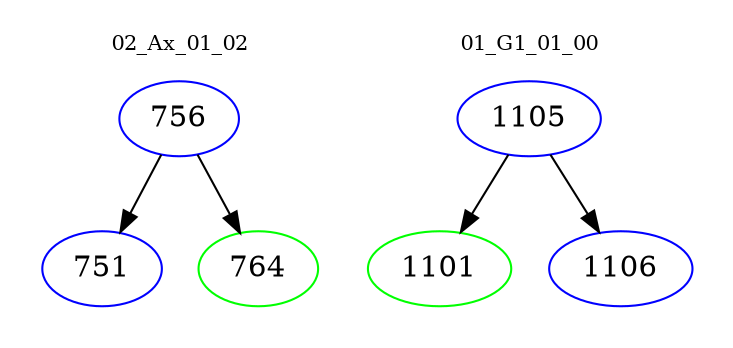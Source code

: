 digraph{
subgraph cluster_0 {
color = white
label = "02_Ax_01_02";
fontsize=10;
T0_756 [label="756", color="blue"]
T0_756 -> T0_751 [color="black"]
T0_751 [label="751", color="blue"]
T0_756 -> T0_764 [color="black"]
T0_764 [label="764", color="green"]
}
subgraph cluster_1 {
color = white
label = "01_G1_01_00";
fontsize=10;
T1_1105 [label="1105", color="blue"]
T1_1105 -> T1_1101 [color="black"]
T1_1101 [label="1101", color="green"]
T1_1105 -> T1_1106 [color="black"]
T1_1106 [label="1106", color="blue"]
}
}
